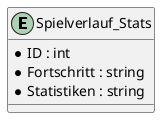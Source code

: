 @startuml Spielverlauf_Stats
entity Spielverlauf_Stats {
  * ID : int
  * Fortschritt : string
  * Statistiken : string
}
@enduml